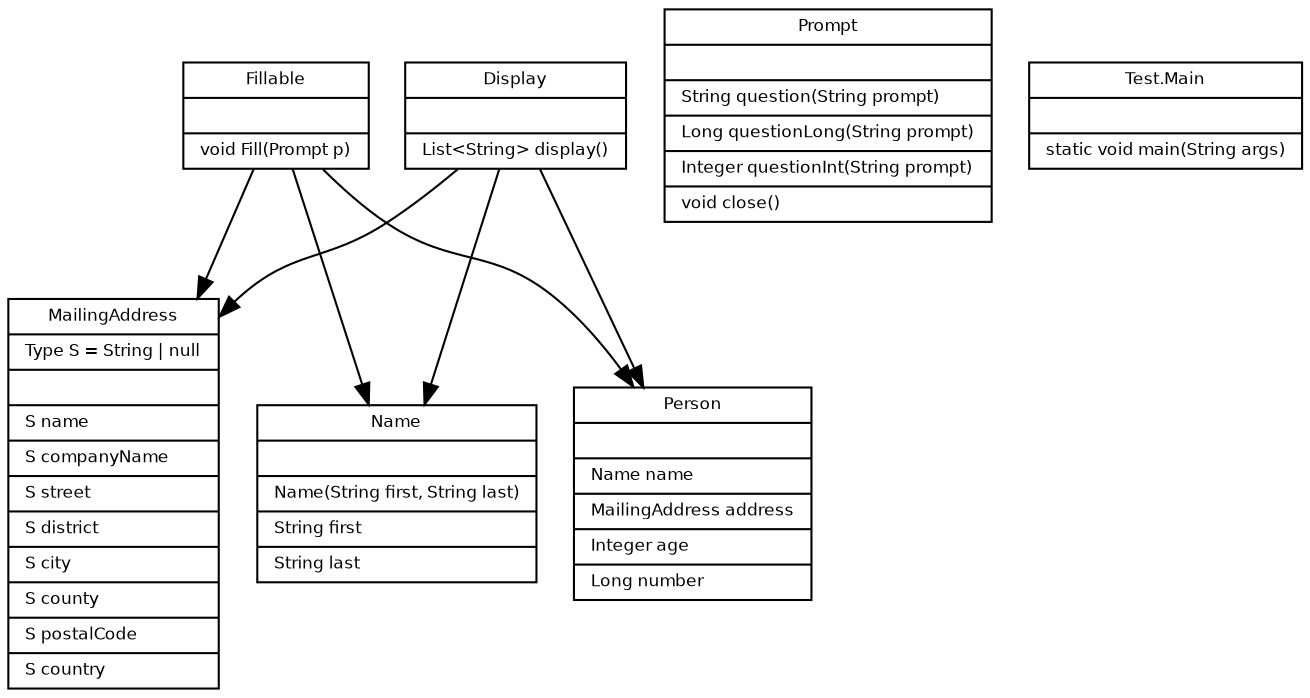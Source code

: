 digraph PersonalInformation {
   node [
      fontname="Bitstream Vera Sans"
      fontsize=8
      shape=record
   ]

   edge [
      fontname="Bitstream Vera Sans"
      fontsize=8
   ]

   Fillable [
      label="{Fillable||void Fill(Prompt p)\l}"
   ]

   MailingAddress [
      label="{MailingAddress|Type S = String \| null||S name\l|S companyName\l|S street\l|S district\l|S city\l|S county\l|S postalCode \l|S country \l}"
   ]

   Name [
      label="{Name||Name(String first, String last)\l|String first\l|String last\l}"
   ]

   Person [
      label="{Person||Name name\l|MailingAddress address\l|Integer age\l|Long number\l}"
   ]

   Prompt [
      label="{Prompt||String question(String prompt)\l|Long questionLong(String prompt)\l|Integer questionInt(String prompt)\l|void close()\l}"
   ]

   Test_Main [
      label="{Test.Main||static void main(String args)\l}"
   ]

   Display [
      label="{Display||List\<String\> display()\l}"
   ]

   Fillable -> MailingAddress
   Fillable -> Name
   Fillable -> Person

   Display -> MailingAddress
   Display -> Name
   Display -> Person
}

